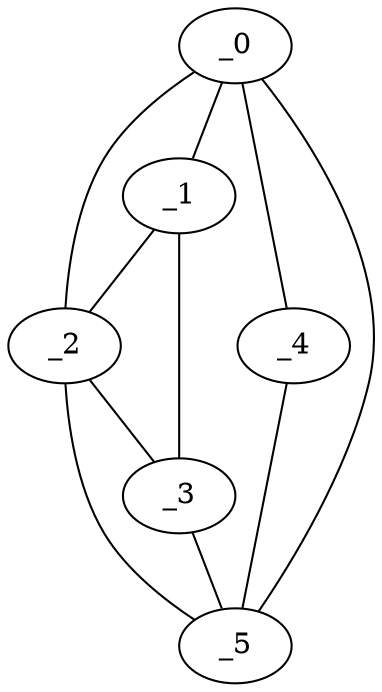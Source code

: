 graph "obj83__315.gxl" {
	_0	 [x=65,
		y=8];
	_1	 [x=66,
		y=4];
	_0 -- _1	 [valence=1];
	_2	 [x=72,
		y=3];
	_0 -- _2	 [valence=2];
	_4	 [x=78,
		y=20];
	_0 -- _4	 [valence=1];
	_5	 [x=80,
		y=15];
	_0 -- _5	 [valence=2];
	_1 -- _2	 [valence=2];
	_3	 [x=75,
		y=2];
	_1 -- _3	 [valence=1];
	_2 -- _3	 [valence=1];
	_2 -- _5	 [valence=1];
	_3 -- _5	 [valence=1];
	_4 -- _5	 [valence=1];
}
